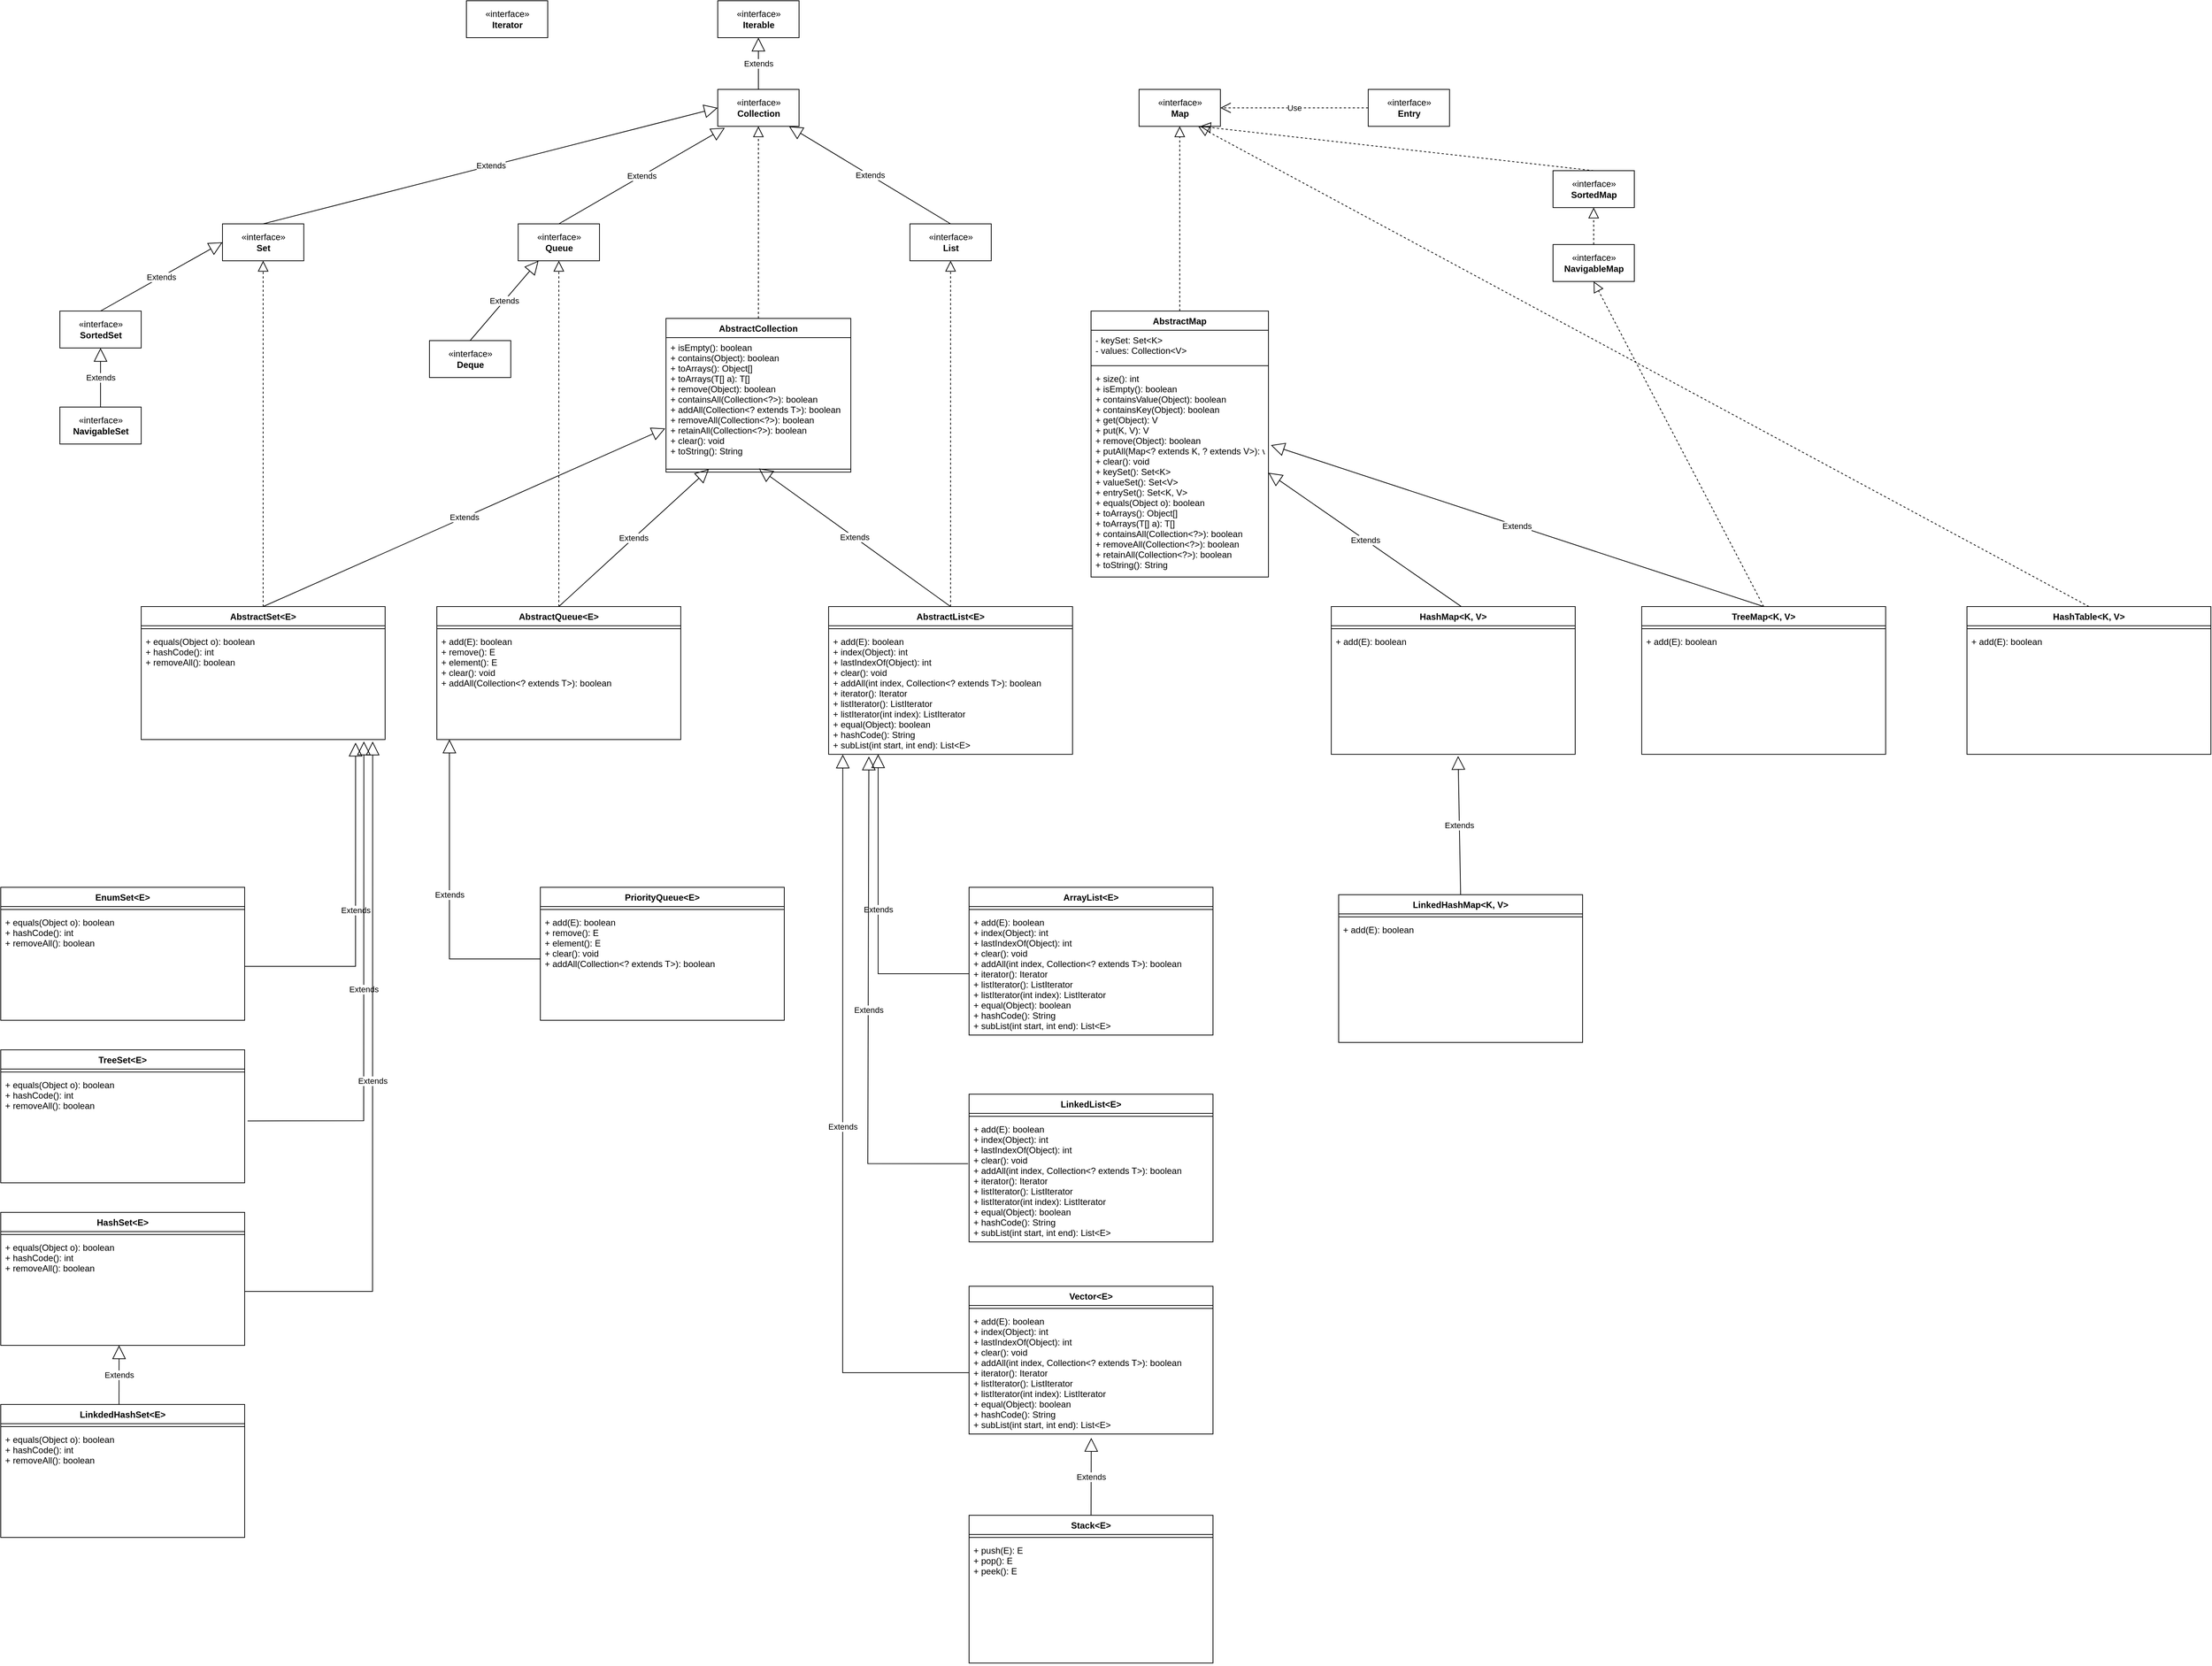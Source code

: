 <mxfile version="15.5.4" type="embed" pages="2"><diagram id="eCedGf2uXN-FvLZCMcMq" name="Collection Framework"><mxGraphModel dx="1505" dy="633" grid="1" gridSize="10" guides="1" tooltips="1" connect="1" arrows="1" fold="1" page="1" pageScale="1" pageWidth="850" pageHeight="1100" math="0" shadow="0"><root><mxCell id="0"/><mxCell id="1" parent="0"/><mxCell id="2" value="«interface»&lt;br&gt;&lt;b&gt;Iterator&lt;/b&gt;" style="html=1;" parent="1" vertex="1"><mxGeometry x="-100" y="40" width="110" height="50" as="geometry"/></mxCell><mxCell id="3" value="«interface»&lt;br&gt;&lt;b&gt;Iterable&lt;/b&gt;" style="html=1;" parent="1" vertex="1"><mxGeometry x="240" y="40" width="110" height="50" as="geometry"/></mxCell><mxCell id="5" value="«interface»&lt;br&gt;&lt;b&gt;Collection&lt;/b&gt;" style="html=1;" parent="1" vertex="1"><mxGeometry x="240" y="160" width="110" height="50" as="geometry"/></mxCell><mxCell id="7" value="«interface»&lt;br&gt;&lt;b&gt;Set&lt;/b&gt;" style="html=1;" parent="1" vertex="1"><mxGeometry x="-430" y="342" width="110" height="50" as="geometry"/></mxCell><mxCell id="8" value="" style="endArrow=block;dashed=1;endFill=0;endSize=12;html=1;rounded=0;entryX=0.5;entryY=1;entryDx=0;entryDy=0;exitX=0.5;exitY=0;exitDx=0;exitDy=0;" parent="1" source="12" target="5" edge="1"><mxGeometry width="160" relative="1" as="geometry"><mxPoint x="305" y="170" as="sourcePoint"/><mxPoint x="305" y="100" as="targetPoint"/></mxGeometry></mxCell><mxCell id="9" value="«interface»&lt;br&gt;&lt;b&gt;List&lt;/b&gt;" style="html=1;" parent="1" vertex="1"><mxGeometry x="500" y="342" width="110" height="50" as="geometry"/></mxCell><mxCell id="11" value="«interface»&lt;br&gt;&lt;b&gt;Map&lt;/b&gt;" style="html=1;" parent="1" vertex="1"><mxGeometry x="810" y="160" width="110" height="50" as="geometry"/></mxCell><mxCell id="12" value="AbstractCollection" style="swimlane;fontStyle=1;align=center;verticalAlign=top;childLayout=stackLayout;horizontal=1;startSize=26;horizontalStack=0;resizeParent=1;resizeParentMax=0;resizeLast=0;collapsible=1;marginBottom=0;" parent="1" vertex="1"><mxGeometry x="170" y="470" width="250" height="208" as="geometry"><mxRectangle x="440" y="280" width="140" height="26" as="alternateBounds"/></mxGeometry></mxCell><mxCell id="15" value="+ isEmpty(): boolean&#10;+ contains(Object): boolean&#10;+ toArrays(): Object[]&#10;+ toArrays(T[] a): T[]&#10;+ remove(Object): boolean&#10;+ containsAll(Collection&lt;?&gt;): boolean&#10;+ addAll(Collection&lt;? extends T&gt;): boolean&#10;+ removeAll(Collection&lt;?&gt;): boolean&#10;+ retainAll(Collection&lt;?&gt;): boolean&#10;+ clear(): void&#10;+ toString(): String" style="text;strokeColor=none;fillColor=none;align=left;verticalAlign=top;spacingLeft=4;spacingRight=4;overflow=hidden;rotatable=0;points=[[0,0.5],[1,0.5]];portConstraint=eastwest;" parent="12" vertex="1"><mxGeometry y="26" width="250" height="174" as="geometry"/></mxCell><mxCell id="14" value="" style="line;strokeWidth=1;fillColor=none;align=left;verticalAlign=middle;spacingTop=-1;spacingLeft=3;spacingRight=3;rotatable=0;labelPosition=right;points=[];portConstraint=eastwest;" parent="12" vertex="1"><mxGeometry y="200" width="250" height="8" as="geometry"/></mxCell><mxCell id="16" value="Extends" style="endArrow=block;endSize=16;endFill=0;html=1;rounded=0;entryX=0.5;entryY=1;entryDx=0;entryDy=0;exitX=0.5;exitY=0;exitDx=0;exitDy=0;" parent="1" source="5" target="3" edge="1"><mxGeometry width="160" relative="1" as="geometry"><mxPoint x="100" y="410" as="sourcePoint"/><mxPoint x="260" y="410" as="targetPoint"/></mxGeometry></mxCell><mxCell id="17" value="Extends" style="endArrow=block;endSize=16;endFill=0;html=1;rounded=0;exitX=0.5;exitY=0;exitDx=0;exitDy=0;" parent="1" source="9" target="5" edge="1"><mxGeometry width="160" relative="1" as="geometry"><mxPoint x="305" y="170" as="sourcePoint"/><mxPoint x="240" y="250" as="targetPoint"/></mxGeometry></mxCell><mxCell id="18" value="Extends" style="endArrow=block;endSize=16;endFill=0;html=1;rounded=0;exitX=0.5;exitY=0;exitDx=0;exitDy=0;entryX=0;entryY=0.5;entryDx=0;entryDy=0;" parent="1" source="7" target="5" edge="1"><mxGeometry width="160" relative="1" as="geometry"><mxPoint x="305" y="290" as="sourcePoint"/><mxPoint x="300" y="210" as="targetPoint"/></mxGeometry></mxCell><mxCell id="22" value="AbstractList&lt;E&gt;" style="swimlane;fontStyle=1;align=center;verticalAlign=top;childLayout=stackLayout;horizontal=1;startSize=26;horizontalStack=0;resizeParent=1;resizeParentMax=0;resizeLast=0;collapsible=1;marginBottom=0;" parent="1" vertex="1"><mxGeometry x="390" y="860" width="330" height="200" as="geometry"><mxRectangle x="440" y="280" width="140" height="26" as="alternateBounds"/></mxGeometry></mxCell><mxCell id="23" value="" style="line;strokeWidth=1;fillColor=none;align=left;verticalAlign=middle;spacingTop=-1;spacingLeft=3;spacingRight=3;rotatable=0;labelPosition=right;points=[];portConstraint=eastwest;" parent="22" vertex="1"><mxGeometry y="26" width="330" height="8" as="geometry"/></mxCell><mxCell id="24" value="+ add(E): boolean&#10;+ index(Object): int&#10;+ lastIndexOf(Object): int&#10;+ clear(): void&#10;+ addAll(int index, Collection&lt;? extends T&gt;): boolean&#10;+ iterator(): Iterator&#10;+ listIterator(): ListIterator&#10;+ listIterator(int index): ListIterator&#10;+ equal(Object): boolean&#10;+ hashCode(): String&#10;+ subList(int start, int end): List&lt;E&gt;" style="text;strokeColor=none;fillColor=none;align=left;verticalAlign=top;spacingLeft=4;spacingRight=4;overflow=hidden;rotatable=0;points=[[0,0.5],[1,0.5]];portConstraint=eastwest;" parent="22" vertex="1"><mxGeometry y="34" width="330" height="166" as="geometry"/></mxCell><mxCell id="25" value="Extends" style="endArrow=block;endSize=16;endFill=0;html=1;rounded=0;exitX=0.5;exitY=0;exitDx=0;exitDy=0;entryX=0.503;entryY=1.018;entryDx=0;entryDy=0;entryPerimeter=0;" parent="1" source="22" target="15" edge="1"><mxGeometry width="160" relative="1" as="geometry"><mxPoint x="105" y="290" as="sourcePoint"/><mxPoint x="560" y="490" as="targetPoint"/></mxGeometry></mxCell><mxCell id="26" value="" style="endArrow=block;dashed=1;endFill=0;endSize=12;html=1;rounded=0;entryX=0.5;entryY=1;entryDx=0;entryDy=0;exitX=0.5;exitY=0;exitDx=0;exitDy=0;" parent="1" source="22" target="9" edge="1"><mxGeometry width="160" relative="1" as="geometry"><mxPoint x="575" y="290" as="sourcePoint"/><mxPoint x="305" y="220" as="targetPoint"/></mxGeometry></mxCell><mxCell id="27" value="«interface»&lt;br&gt;&lt;b&gt;Queue&lt;/b&gt;" style="html=1;" parent="1" vertex="1"><mxGeometry x="-30" y="342" width="110" height="50" as="geometry"/></mxCell><mxCell id="29" value="Extends" style="endArrow=block;endSize=16;endFill=0;html=1;rounded=0;exitX=0.5;exitY=0;exitDx=0;exitDy=0;entryX=0.087;entryY=1.039;entryDx=0;entryDy=0;entryPerimeter=0;" parent="1" source="27" target="5" edge="1"><mxGeometry width="160" relative="1" as="geometry"><mxPoint x="105" y="290" as="sourcePoint"/><mxPoint x="310" y="220" as="targetPoint"/></mxGeometry></mxCell><mxCell id="30" value="AbstractQueue&lt;E&gt;" style="swimlane;fontStyle=1;align=center;verticalAlign=top;childLayout=stackLayout;horizontal=1;startSize=26;horizontalStack=0;resizeParent=1;resizeParentMax=0;resizeLast=0;collapsible=1;marginBottom=0;" parent="1" vertex="1"><mxGeometry x="-140" y="860" width="330" height="180" as="geometry"><mxRectangle x="440" y="280" width="140" height="26" as="alternateBounds"/></mxGeometry></mxCell><mxCell id="31" value="" style="line;strokeWidth=1;fillColor=none;align=left;verticalAlign=middle;spacingTop=-1;spacingLeft=3;spacingRight=3;rotatable=0;labelPosition=right;points=[];portConstraint=eastwest;" parent="30" vertex="1"><mxGeometry y="26" width="330" height="8" as="geometry"/></mxCell><mxCell id="32" value="+ add(E): boolean&#10;+ remove(): E&#10;+ element(): E&#10;+ clear(): void&#10;+ addAll(Collection&lt;? extends T&gt;): boolean" style="text;strokeColor=none;fillColor=none;align=left;verticalAlign=top;spacingLeft=4;spacingRight=4;overflow=hidden;rotatable=0;points=[[0,0.5],[1,0.5]];portConstraint=eastwest;" parent="30" vertex="1"><mxGeometry y="34" width="330" height="146" as="geometry"/></mxCell><mxCell id="33" value="" style="endArrow=block;dashed=1;endFill=0;endSize=12;html=1;rounded=0;entryX=0.5;entryY=1;entryDx=0;entryDy=0;exitX=0.5;exitY=0;exitDx=0;exitDy=0;" parent="1" source="30" target="27" edge="1"><mxGeometry width="160" relative="1" as="geometry"><mxPoint x="425" y="580" as="sourcePoint"/><mxPoint x="305" y="340" as="targetPoint"/></mxGeometry></mxCell><mxCell id="34" value="Extends" style="endArrow=block;endSize=16;endFill=0;html=1;rounded=0;exitX=0.5;exitY=0;exitDx=0;exitDy=0;entryX=0.232;entryY=1.023;entryDx=0;entryDy=0;entryPerimeter=0;" parent="1" source="30" target="15" edge="1"><mxGeometry width="160" relative="1" as="geometry"><mxPoint x="425" y="580" as="sourcePoint"/><mxPoint x="540" y="460" as="targetPoint"/></mxGeometry></mxCell><mxCell id="35" value="AbstractSet&lt;E&gt;" style="swimlane;fontStyle=1;align=center;verticalAlign=top;childLayout=stackLayout;horizontal=1;startSize=26;horizontalStack=0;resizeParent=1;resizeParentMax=0;resizeLast=0;collapsible=1;marginBottom=0;" parent="1" vertex="1"><mxGeometry x="-540" y="860" width="330" height="180" as="geometry"><mxRectangle x="440" y="280" width="140" height="26" as="alternateBounds"/></mxGeometry></mxCell><mxCell id="36" value="" style="line;strokeWidth=1;fillColor=none;align=left;verticalAlign=middle;spacingTop=-1;spacingLeft=3;spacingRight=3;rotatable=0;labelPosition=right;points=[];portConstraint=eastwest;" parent="35" vertex="1"><mxGeometry y="26" width="330" height="8" as="geometry"/></mxCell><mxCell id="37" value="+ equals(Object o): boolean&#10;+ hashCode(): int&#10;+ removeAll(): boolean" style="text;strokeColor=none;fillColor=none;align=left;verticalAlign=top;spacingLeft=4;spacingRight=4;overflow=hidden;rotatable=0;points=[[0,0.5],[1,0.5]];portConstraint=eastwest;" parent="35" vertex="1"><mxGeometry y="34" width="330" height="146" as="geometry"/></mxCell><mxCell id="38" value="" style="endArrow=block;dashed=1;endFill=0;endSize=12;html=1;rounded=0;entryX=0.5;entryY=1;entryDx=0;entryDy=0;exitX=0.5;exitY=0;exitDx=0;exitDy=0;" parent="1" source="35" target="7" edge="1"><mxGeometry width="160" relative="1" as="geometry"><mxPoint x="35" y="580" as="sourcePoint"/><mxPoint x="-95" y="340" as="targetPoint"/></mxGeometry></mxCell><mxCell id="39" value="Extends" style="endArrow=block;endSize=16;endFill=0;html=1;rounded=0;exitX=0.5;exitY=0;exitDx=0;exitDy=0;entryX=-0.004;entryY=0.706;entryDx=0;entryDy=0;entryPerimeter=0;" parent="1" source="35" target="15" edge="1"><mxGeometry width="160" relative="1" as="geometry"><mxPoint x="35" y="580" as="sourcePoint"/><mxPoint x="508" y="473.358" as="targetPoint"/></mxGeometry></mxCell><mxCell id="40" value="AbstractMap" style="swimlane;fontStyle=1;align=center;verticalAlign=top;childLayout=stackLayout;horizontal=1;startSize=26;horizontalStack=0;resizeParent=1;resizeParentMax=0;resizeLast=0;collapsible=1;marginBottom=0;" parent="1" vertex="1"><mxGeometry x="745" y="460" width="240" height="360" as="geometry"><mxRectangle x="440" y="280" width="140" height="26" as="alternateBounds"/></mxGeometry></mxCell><mxCell id="43" value="- keySet: Set&lt;K&gt;&#10;- values: Collection&lt;V&gt;" style="text;strokeColor=none;fillColor=none;align=left;verticalAlign=top;spacingLeft=4;spacingRight=4;overflow=hidden;rotatable=0;points=[[0,0.5],[1,0.5]];portConstraint=eastwest;" parent="40" vertex="1"><mxGeometry y="26" width="240" height="44" as="geometry"/></mxCell><mxCell id="42" value="" style="line;strokeWidth=1;fillColor=none;align=left;verticalAlign=middle;spacingTop=-1;spacingLeft=3;spacingRight=3;rotatable=0;labelPosition=right;points=[];portConstraint=eastwest;" parent="40" vertex="1"><mxGeometry y="70" width="240" height="8" as="geometry"/></mxCell><mxCell id="41" value="+ size(): int&#10;+ isEmpty(): boolean&#10;+ containsValue(Object): boolean&#10;+ containsKey(Object): boolean&#10;+ get(Object): V&#10;+ put(K, V): V&#10;+ remove(Object): boolean&#10;+ putAll(Map&lt;? extends K, ? extends V&gt;): void&#10;+ clear(): void&#10;+ keySet(): Set&lt;K&gt;&#10;+ valueSet(): Set&lt;V&gt;&#10;+ entrySet(): Set&lt;K, V&gt;&#10;+ equals(Object o): boolean&#10;+ toArrays(): Object[]&#10;+ toArrays(T[] a): T[]&#10;+ containsAll(Collection&lt;?&gt;): boolean&#10;+ removeAll(Collection&lt;?&gt;): boolean&#10;+ retainAll(Collection&lt;?&gt;): boolean&#10;+ toString(): String" style="text;strokeColor=none;fillColor=none;align=left;verticalAlign=top;spacingLeft=4;spacingRight=4;overflow=hidden;rotatable=0;points=[[0,0.5],[1,0.5]];portConstraint=eastwest;" parent="40" vertex="1"><mxGeometry y="78" width="240" height="282" as="geometry"/></mxCell><mxCell id="44" value="«interface»&lt;br&gt;&lt;b&gt;Entry&lt;/b&gt;" style="html=1;" parent="1" vertex="1"><mxGeometry x="1120" y="160" width="110" height="50" as="geometry"/></mxCell><mxCell id="45" value="Use" style="endArrow=open;endSize=12;dashed=1;html=1;rounded=0;exitX=0;exitY=0.5;exitDx=0;exitDy=0;entryX=1;entryY=0.5;entryDx=0;entryDy=0;" parent="1" source="44" target="11" edge="1"><mxGeometry width="160" relative="1" as="geometry"><mxPoint x="670" y="260" as="sourcePoint"/><mxPoint x="830" y="260" as="targetPoint"/></mxGeometry></mxCell><mxCell id="46" value="" style="endArrow=block;dashed=1;endFill=0;endSize=12;html=1;rounded=0;entryX=0.5;entryY=1;entryDx=0;entryDy=0;exitX=0.5;exitY=0;exitDx=0;exitDy=0;" parent="1" source="40" target="11" edge="1"><mxGeometry width="160" relative="1" as="geometry"><mxPoint x="565" y="870" as="sourcePoint"/><mxPoint x="565" y="402" as="targetPoint"/></mxGeometry></mxCell><mxCell id="47" value="HashMap&lt;K, V&gt;" style="swimlane;fontStyle=1;align=center;verticalAlign=top;childLayout=stackLayout;horizontal=1;startSize=26;horizontalStack=0;resizeParent=1;resizeParentMax=0;resizeLast=0;collapsible=1;marginBottom=0;" parent="1" vertex="1"><mxGeometry x="1070" y="860" width="330" height="200" as="geometry"><mxRectangle x="440" y="280" width="140" height="26" as="alternateBounds"/></mxGeometry></mxCell><mxCell id="48" value="" style="line;strokeWidth=1;fillColor=none;align=left;verticalAlign=middle;spacingTop=-1;spacingLeft=3;spacingRight=3;rotatable=0;labelPosition=right;points=[];portConstraint=eastwest;" parent="47" vertex="1"><mxGeometry y="26" width="330" height="8" as="geometry"/></mxCell><mxCell id="49" value="+ add(E): boolean" style="text;strokeColor=none;fillColor=none;align=left;verticalAlign=top;spacingLeft=4;spacingRight=4;overflow=hidden;rotatable=0;points=[[0,0.5],[1,0.5]];portConstraint=eastwest;" parent="47" vertex="1"><mxGeometry y="34" width="330" height="166" as="geometry"/></mxCell><mxCell id="50" value="Extends" style="endArrow=block;endSize=16;endFill=0;html=1;rounded=0;exitX=0.534;exitY=0.001;exitDx=0;exitDy=0;entryX=1;entryY=0.5;entryDx=0;entryDy=0;exitPerimeter=0;" parent="1" source="47" target="41" edge="1"><mxGeometry width="160" relative="1" as="geometry"><mxPoint x="565" y="870.0" as="sourcePoint"/><mxPoint x="305.75" y="683.132" as="targetPoint"/></mxGeometry></mxCell><mxCell id="51" value="«interface»&lt;br&gt;&lt;b&gt;SortedMap&lt;/b&gt;" style="html=1;" parent="1" vertex="1"><mxGeometry x="1370" y="270" width="110" height="50" as="geometry"/></mxCell><mxCell id="52" value="" style="endArrow=block;dashed=1;endFill=0;endSize=12;html=1;rounded=0;entryX=0.75;entryY=1;entryDx=0;entryDy=0;exitX=0.5;exitY=0;exitDx=0;exitDy=0;" parent="1" source="51" target="11" edge="1"><mxGeometry width="160" relative="1" as="geometry"><mxPoint x="875" y="470" as="sourcePoint"/><mxPoint x="875" y="220" as="targetPoint"/></mxGeometry></mxCell><mxCell id="53" value="«interface»&lt;br&gt;&lt;b&gt;NavigableMap&lt;/b&gt;" style="html=1;" parent="1" vertex="1"><mxGeometry x="1370" y="370" width="110" height="50" as="geometry"/></mxCell><mxCell id="54" value="" style="endArrow=block;dashed=1;endFill=0;endSize=12;html=1;rounded=0;entryX=0.5;entryY=1;entryDx=0;entryDy=0;exitX=0.5;exitY=0;exitDx=0;exitDy=0;" parent="1" source="53" target="51" edge="1"><mxGeometry width="160" relative="1" as="geometry"><mxPoint x="1185" y="302" as="sourcePoint"/><mxPoint x="902.5" y="220" as="targetPoint"/></mxGeometry></mxCell><mxCell id="55" value="«interface»&lt;br&gt;&lt;b&gt;SortedSet&lt;/b&gt;" style="html=1;" parent="1" vertex="1"><mxGeometry x="-650" y="460" width="110" height="50" as="geometry"/></mxCell><mxCell id="56" value="«interface»&lt;br&gt;&lt;b&gt;NavigableSet&lt;/b&gt;" style="html=1;" parent="1" vertex="1"><mxGeometry x="-650" y="590" width="110" height="50" as="geometry"/></mxCell><mxCell id="57" value="Extends" style="endArrow=block;endSize=16;endFill=0;html=1;rounded=0;exitX=0.5;exitY=0;exitDx=0;exitDy=0;entryX=0;entryY=0.5;entryDx=0;entryDy=0;" parent="1" source="55" target="7" edge="1"><mxGeometry width="160" relative="1" as="geometry"><mxPoint x="-365" y="352" as="sourcePoint"/><mxPoint x="250" y="195" as="targetPoint"/></mxGeometry></mxCell><mxCell id="58" value="Extends" style="endArrow=block;endSize=16;endFill=0;html=1;rounded=0;exitX=0.5;exitY=0;exitDx=0;exitDy=0;entryX=0.5;entryY=1;entryDx=0;entryDy=0;" parent="1" source="56" target="55" edge="1"><mxGeometry width="160" relative="1" as="geometry"><mxPoint x="-585" y="470" as="sourcePoint"/><mxPoint x="-420" y="377" as="targetPoint"/></mxGeometry></mxCell><mxCell id="59" value="TreeMap&lt;K, V&gt;" style="swimlane;fontStyle=1;align=center;verticalAlign=top;childLayout=stackLayout;horizontal=1;startSize=26;horizontalStack=0;resizeParent=1;resizeParentMax=0;resizeLast=0;collapsible=1;marginBottom=0;" parent="1" vertex="1"><mxGeometry x="1490" y="860" width="330" height="200" as="geometry"><mxRectangle x="440" y="280" width="140" height="26" as="alternateBounds"/></mxGeometry></mxCell><mxCell id="60" value="" style="line;strokeWidth=1;fillColor=none;align=left;verticalAlign=middle;spacingTop=-1;spacingLeft=3;spacingRight=3;rotatable=0;labelPosition=right;points=[];portConstraint=eastwest;" parent="59" vertex="1"><mxGeometry y="26" width="330" height="8" as="geometry"/></mxCell><mxCell id="61" value="+ add(E): boolean" style="text;strokeColor=none;fillColor=none;align=left;verticalAlign=top;spacingLeft=4;spacingRight=4;overflow=hidden;rotatable=0;points=[[0,0.5],[1,0.5]];portConstraint=eastwest;" parent="59" vertex="1"><mxGeometry y="34" width="330" height="166" as="geometry"/></mxCell><mxCell id="62" value="Extends" style="endArrow=block;endSize=16;endFill=0;html=1;rounded=0;exitX=0.5;exitY=0;exitDx=0;exitDy=0;entryX=1.014;entryY=0.367;entryDx=0;entryDy=0;entryPerimeter=0;" parent="1" source="59" target="41" edge="1"><mxGeometry width="160" relative="1" as="geometry"><mxPoint x="1256.22" y="870.2" as="sourcePoint"/><mxPoint x="995" y="689.0" as="targetPoint"/></mxGeometry></mxCell><mxCell id="63" value="HashTable&lt;K, V&gt;" style="swimlane;fontStyle=1;align=center;verticalAlign=top;childLayout=stackLayout;horizontal=1;startSize=26;horizontalStack=0;resizeParent=1;resizeParentMax=0;resizeLast=0;collapsible=1;marginBottom=0;" parent="1" vertex="1"><mxGeometry x="1930" y="860" width="330" height="200" as="geometry"><mxRectangle x="440" y="280" width="140" height="26" as="alternateBounds"/></mxGeometry></mxCell><mxCell id="64" value="" style="line;strokeWidth=1;fillColor=none;align=left;verticalAlign=middle;spacingTop=-1;spacingLeft=3;spacingRight=3;rotatable=0;labelPosition=right;points=[];portConstraint=eastwest;" parent="63" vertex="1"><mxGeometry y="26" width="330" height="8" as="geometry"/></mxCell><mxCell id="65" value="+ add(E): boolean" style="text;strokeColor=none;fillColor=none;align=left;verticalAlign=top;spacingLeft=4;spacingRight=4;overflow=hidden;rotatable=0;points=[[0,0.5],[1,0.5]];portConstraint=eastwest;" parent="63" vertex="1"><mxGeometry y="34" width="330" height="166" as="geometry"/></mxCell><mxCell id="66" value="" style="endArrow=block;dashed=1;endFill=0;endSize=12;html=1;rounded=0;exitX=0.5;exitY=0;exitDx=0;exitDy=0;" parent="1" source="63" edge="1"><mxGeometry width="160" relative="1" as="geometry"><mxPoint x="875" y="470" as="sourcePoint"/><mxPoint x="890" y="210" as="targetPoint"/></mxGeometry></mxCell><mxCell id="67" value="" style="endArrow=block;dashed=1;endFill=0;endSize=12;html=1;rounded=0;exitX=0.5;exitY=0;exitDx=0;exitDy=0;entryX=0.5;entryY=1;entryDx=0;entryDy=0;" parent="1" source="59" target="53" edge="1"><mxGeometry width="160" relative="1" as="geometry"><mxPoint x="2105" y="870" as="sourcePoint"/><mxPoint x="900" y="220" as="targetPoint"/></mxGeometry></mxCell><mxCell id="68" value="LinkedHashMap&lt;K, V&gt;" style="swimlane;fontStyle=1;align=center;verticalAlign=top;childLayout=stackLayout;horizontal=1;startSize=26;horizontalStack=0;resizeParent=1;resizeParentMax=0;resizeLast=0;collapsible=1;marginBottom=0;" parent="1" vertex="1"><mxGeometry x="1080" y="1250" width="330" height="200" as="geometry"><mxRectangle x="440" y="280" width="140" height="26" as="alternateBounds"/></mxGeometry></mxCell><mxCell id="69" value="" style="line;strokeWidth=1;fillColor=none;align=left;verticalAlign=middle;spacingTop=-1;spacingLeft=3;spacingRight=3;rotatable=0;labelPosition=right;points=[];portConstraint=eastwest;" parent="68" vertex="1"><mxGeometry y="26" width="330" height="8" as="geometry"/></mxCell><mxCell id="70" value="+ add(E): boolean" style="text;strokeColor=none;fillColor=none;align=left;verticalAlign=top;spacingLeft=4;spacingRight=4;overflow=hidden;rotatable=0;points=[[0,0.5],[1,0.5]];portConstraint=eastwest;" parent="68" vertex="1"><mxGeometry y="34" width="330" height="166" as="geometry"/></mxCell><mxCell id="71" value="Extends" style="endArrow=block;endSize=16;endFill=0;html=1;rounded=0;exitX=0.5;exitY=0;exitDx=0;exitDy=0;entryX=0.52;entryY=1.014;entryDx=0;entryDy=0;entryPerimeter=0;" parent="1" source="68" target="49" edge="1"><mxGeometry width="160" relative="1" as="geometry"><mxPoint x="1256.22" y="870.2" as="sourcePoint"/><mxPoint x="995" y="689.0" as="targetPoint"/></mxGeometry></mxCell><mxCell id="72" value="ArrayList&lt;E&gt;" style="swimlane;fontStyle=1;align=center;verticalAlign=top;childLayout=stackLayout;horizontal=1;startSize=26;horizontalStack=0;resizeParent=1;resizeParentMax=0;resizeLast=0;collapsible=1;marginBottom=0;" parent="1" vertex="1"><mxGeometry x="580" y="1240" width="330" height="200" as="geometry"><mxRectangle x="440" y="280" width="140" height="26" as="alternateBounds"/></mxGeometry></mxCell><mxCell id="73" value="" style="line;strokeWidth=1;fillColor=none;align=left;verticalAlign=middle;spacingTop=-1;spacingLeft=3;spacingRight=3;rotatable=0;labelPosition=right;points=[];portConstraint=eastwest;" parent="72" vertex="1"><mxGeometry y="26" width="330" height="8" as="geometry"/></mxCell><mxCell id="74" value="+ add(E): boolean&#10;+ index(Object): int&#10;+ lastIndexOf(Object): int&#10;+ clear(): void&#10;+ addAll(int index, Collection&lt;? extends T&gt;): boolean&#10;+ iterator(): Iterator&#10;+ listIterator(): ListIterator&#10;+ listIterator(int index): ListIterator&#10;+ equal(Object): boolean&#10;+ hashCode(): String&#10;+ subList(int start, int end): List&lt;E&gt;" style="text;strokeColor=none;fillColor=none;align=left;verticalAlign=top;spacingLeft=4;spacingRight=4;overflow=hidden;rotatable=0;points=[[0,0.5],[1,0.5]];portConstraint=eastwest;" parent="72" vertex="1"><mxGeometry y="34" width="330" height="166" as="geometry"/></mxCell><mxCell id="75" value="LinkedList&lt;E&gt;" style="swimlane;fontStyle=1;align=center;verticalAlign=top;childLayout=stackLayout;horizontal=1;startSize=26;horizontalStack=0;resizeParent=1;resizeParentMax=0;resizeLast=0;collapsible=1;marginBottom=0;" parent="1" vertex="1"><mxGeometry x="580" y="1520" width="330" height="200" as="geometry"><mxRectangle x="440" y="280" width="140" height="26" as="alternateBounds"/></mxGeometry></mxCell><mxCell id="76" value="" style="line;strokeWidth=1;fillColor=none;align=left;verticalAlign=middle;spacingTop=-1;spacingLeft=3;spacingRight=3;rotatable=0;labelPosition=right;points=[];portConstraint=eastwest;" parent="75" vertex="1"><mxGeometry y="26" width="330" height="8" as="geometry"/></mxCell><mxCell id="77" value="+ add(E): boolean&#10;+ index(Object): int&#10;+ lastIndexOf(Object): int&#10;+ clear(): void&#10;+ addAll(int index, Collection&lt;? extends T&gt;): boolean&#10;+ iterator(): Iterator&#10;+ listIterator(): ListIterator&#10;+ listIterator(int index): ListIterator&#10;+ equal(Object): boolean&#10;+ hashCode(): String&#10;+ subList(int start, int end): List&lt;E&gt;" style="text;strokeColor=none;fillColor=none;align=left;verticalAlign=top;spacingLeft=4;spacingRight=4;overflow=hidden;rotatable=0;points=[[0,0.5],[1,0.5]];portConstraint=eastwest;" parent="75" vertex="1"><mxGeometry y="34" width="330" height="166" as="geometry"/></mxCell><mxCell id="78" value="Vector&lt;E&gt;" style="swimlane;fontStyle=1;align=center;verticalAlign=top;childLayout=stackLayout;horizontal=1;startSize=26;horizontalStack=0;resizeParent=1;resizeParentMax=0;resizeLast=0;collapsible=1;marginBottom=0;" parent="1" vertex="1"><mxGeometry x="580" y="1780" width="330" height="200" as="geometry"><mxRectangle x="440" y="280" width="140" height="26" as="alternateBounds"/></mxGeometry></mxCell><mxCell id="79" value="" style="line;strokeWidth=1;fillColor=none;align=left;verticalAlign=middle;spacingTop=-1;spacingLeft=3;spacingRight=3;rotatable=0;labelPosition=right;points=[];portConstraint=eastwest;" parent="78" vertex="1"><mxGeometry y="26" width="330" height="8" as="geometry"/></mxCell><mxCell id="80" value="+ add(E): boolean&#10;+ index(Object): int&#10;+ lastIndexOf(Object): int&#10;+ clear(): void&#10;+ addAll(int index, Collection&lt;? extends T&gt;): boolean&#10;+ iterator(): Iterator&#10;+ listIterator(): ListIterator&#10;+ listIterator(int index): ListIterator&#10;+ equal(Object): boolean&#10;+ hashCode(): String&#10;+ subList(int start, int end): List&lt;E&gt;" style="text;strokeColor=none;fillColor=none;align=left;verticalAlign=top;spacingLeft=4;spacingRight=4;overflow=hidden;rotatable=0;points=[[0,0.5],[1,0.5]];portConstraint=eastwest;" parent="78" vertex="1"><mxGeometry y="34" width="330" height="166" as="geometry"/></mxCell><mxCell id="81" value="«interface»&lt;br&gt;&lt;b&gt;Deque&lt;/b&gt;" style="html=1;" parent="1" vertex="1"><mxGeometry x="-150" y="500" width="110" height="50" as="geometry"/></mxCell><mxCell id="82" value="Extends" style="endArrow=block;endSize=16;endFill=0;html=1;rounded=0;exitX=0.5;exitY=0;exitDx=0;exitDy=0;entryX=0.25;entryY=1;entryDx=0;entryDy=0;" parent="1" source="81" target="27" edge="1"><mxGeometry width="160" relative="1" as="geometry"><mxPoint x="35" y="352" as="sourcePoint"/><mxPoint x="259.57" y="221.95" as="targetPoint"/></mxGeometry></mxCell><mxCell id="83" value="Extends" style="endArrow=block;endSize=16;endFill=0;html=1;rounded=0;exitX=0;exitY=0.5;exitDx=0;exitDy=0;" parent="1" source="74" edge="1"><mxGeometry width="160" relative="1" as="geometry"><mxPoint x="565" y="870" as="sourcePoint"/><mxPoint x="457" y="1060" as="targetPoint"/><Array as="points"><mxPoint x="457" y="1357"/></Array></mxGeometry></mxCell><mxCell id="84" value="Extends" style="endArrow=block;endSize=16;endFill=0;html=1;rounded=0;exitX=-0.004;exitY=0.362;exitDx=0;exitDy=0;exitPerimeter=0;entryX=0.165;entryY=1.018;entryDx=0;entryDy=0;entryPerimeter=0;" parent="1" source="77" target="24" edge="1"><mxGeometry width="160" relative="1" as="geometry"><mxPoint x="590" y="1367" as="sourcePoint"/><mxPoint x="460" y="1070" as="targetPoint"/><Array as="points"><mxPoint x="443" y="1614"/></Array></mxGeometry></mxCell><mxCell id="85" value="Extends" style="endArrow=block;endSize=16;endFill=0;html=1;rounded=0;exitX=0;exitY=0.5;exitDx=0;exitDy=0;entryX=0.058;entryY=1.002;entryDx=0;entryDy=0;entryPerimeter=0;" parent="1" source="80" target="24" edge="1"><mxGeometry width="160" relative="1" as="geometry"><mxPoint x="588.68" y="1624.092" as="sourcePoint"/><mxPoint x="454.45" y="1072.988" as="targetPoint"/><Array as="points"><mxPoint x="409" y="1897"/></Array></mxGeometry></mxCell><mxCell id="86" value="Stack&lt;E&gt;" style="swimlane;fontStyle=1;align=center;verticalAlign=top;childLayout=stackLayout;horizontal=1;startSize=26;horizontalStack=0;resizeParent=1;resizeParentMax=0;resizeLast=0;collapsible=1;marginBottom=0;" parent="1" vertex="1"><mxGeometry x="580" y="2090" width="330" height="200" as="geometry"><mxRectangle x="440" y="280" width="140" height="26" as="alternateBounds"/></mxGeometry></mxCell><mxCell id="87" value="" style="line;strokeWidth=1;fillColor=none;align=left;verticalAlign=middle;spacingTop=-1;spacingLeft=3;spacingRight=3;rotatable=0;labelPosition=right;points=[];portConstraint=eastwest;" parent="86" vertex="1"><mxGeometry y="26" width="330" height="8" as="geometry"/></mxCell><mxCell id="88" value="+ push(E): E&#10;+ pop(): E&#10;+ peek(): E" style="text;strokeColor=none;fillColor=none;align=left;verticalAlign=top;spacingLeft=4;spacingRight=4;overflow=hidden;rotatable=0;points=[[0,0.5],[1,0.5]];portConstraint=eastwest;" parent="86" vertex="1"><mxGeometry y="34" width="330" height="166" as="geometry"/></mxCell><mxCell id="89" value="Extends" style="endArrow=block;endSize=16;endFill=0;html=1;rounded=0;exitX=0.5;exitY=0;exitDx=0;exitDy=0;entryX=0.501;entryY=1.032;entryDx=0;entryDy=0;entryPerimeter=0;" parent="1" source="86" target="80" edge="1"><mxGeometry width="160" relative="1" as="geometry"><mxPoint x="893" y="2290" as="sourcePoint"/><mxPoint x="770" y="1993" as="targetPoint"/><Array as="points"/></mxGeometry></mxCell><mxCell id="90" value="PriorityQueue&lt;E&gt;" style="swimlane;fontStyle=1;align=center;verticalAlign=top;childLayout=stackLayout;horizontal=1;startSize=26;horizontalStack=0;resizeParent=1;resizeParentMax=0;resizeLast=0;collapsible=1;marginBottom=0;" parent="1" vertex="1"><mxGeometry y="1240" width="330" height="180" as="geometry"><mxRectangle x="440" y="280" width="140" height="26" as="alternateBounds"/></mxGeometry></mxCell><mxCell id="91" value="" style="line;strokeWidth=1;fillColor=none;align=left;verticalAlign=middle;spacingTop=-1;spacingLeft=3;spacingRight=3;rotatable=0;labelPosition=right;points=[];portConstraint=eastwest;" parent="90" vertex="1"><mxGeometry y="26" width="330" height="8" as="geometry"/></mxCell><mxCell id="92" value="+ add(E): boolean&#10;+ remove(): E&#10;+ element(): E&#10;+ clear(): void&#10;+ addAll(Collection&lt;? extends T&gt;): boolean" style="text;strokeColor=none;fillColor=none;align=left;verticalAlign=top;spacingLeft=4;spacingRight=4;overflow=hidden;rotatable=0;points=[[0,0.5],[1,0.5]];portConstraint=eastwest;" parent="90" vertex="1"><mxGeometry y="34" width="330" height="146" as="geometry"/></mxCell><mxCell id="93" value="EnumSet&lt;E&gt;" style="swimlane;fontStyle=1;align=center;verticalAlign=top;childLayout=stackLayout;horizontal=1;startSize=26;horizontalStack=0;resizeParent=1;resizeParentMax=0;resizeLast=0;collapsible=1;marginBottom=0;" parent="1" vertex="1"><mxGeometry x="-730" y="1240" width="330" height="180" as="geometry"><mxRectangle x="440" y="280" width="140" height="26" as="alternateBounds"/></mxGeometry></mxCell><mxCell id="94" value="" style="line;strokeWidth=1;fillColor=none;align=left;verticalAlign=middle;spacingTop=-1;spacingLeft=3;spacingRight=3;rotatable=0;labelPosition=right;points=[];portConstraint=eastwest;" parent="93" vertex="1"><mxGeometry y="26" width="330" height="8" as="geometry"/></mxCell><mxCell id="95" value="+ equals(Object o): boolean&#10;+ hashCode(): int&#10;+ removeAll(): boolean" style="text;strokeColor=none;fillColor=none;align=left;verticalAlign=top;spacingLeft=4;spacingRight=4;overflow=hidden;rotatable=0;points=[[0,0.5],[1,0.5]];portConstraint=eastwest;" parent="93" vertex="1"><mxGeometry y="34" width="330" height="146" as="geometry"/></mxCell><mxCell id="96" value="Extends" style="endArrow=block;endSize=16;endFill=0;html=1;rounded=0;exitX=0;exitY=0.5;exitDx=0;exitDy=0;" parent="1" edge="1"><mxGeometry width="160" relative="1" as="geometry"><mxPoint y="1337" as="sourcePoint"/><mxPoint x="-123" y="1040" as="targetPoint"/><Array as="points"><mxPoint x="-123" y="1337"/></Array></mxGeometry></mxCell><mxCell id="97" value="Extends" style="endArrow=block;endSize=16;endFill=0;html=1;rounded=0;exitX=1;exitY=0.5;exitDx=0;exitDy=0;entryX=0.879;entryY=1.029;entryDx=0;entryDy=0;entryPerimeter=0;" parent="1" source="95" target="37" edge="1"><mxGeometry width="160" relative="1" as="geometry"><mxPoint x="10" y="1347" as="sourcePoint"/><mxPoint x="-113" y="1050" as="targetPoint"/><Array as="points"><mxPoint x="-250" y="1347"/></Array></mxGeometry></mxCell><mxCell id="98" value="TreeSet&lt;E&gt;" style="swimlane;fontStyle=1;align=center;verticalAlign=top;childLayout=stackLayout;horizontal=1;startSize=26;horizontalStack=0;resizeParent=1;resizeParentMax=0;resizeLast=0;collapsible=1;marginBottom=0;" parent="1" vertex="1"><mxGeometry x="-730" y="1460" width="330" height="180" as="geometry"><mxRectangle x="440" y="280" width="140" height="26" as="alternateBounds"/></mxGeometry></mxCell><mxCell id="99" value="" style="line;strokeWidth=1;fillColor=none;align=left;verticalAlign=middle;spacingTop=-1;spacingLeft=3;spacingRight=3;rotatable=0;labelPosition=right;points=[];portConstraint=eastwest;" parent="98" vertex="1"><mxGeometry y="26" width="330" height="8" as="geometry"/></mxCell><mxCell id="100" value="+ equals(Object o): boolean&#10;+ hashCode(): int&#10;+ removeAll(): boolean" style="text;strokeColor=none;fillColor=none;align=left;verticalAlign=top;spacingLeft=4;spacingRight=4;overflow=hidden;rotatable=0;points=[[0,0.5],[1,0.5]];portConstraint=eastwest;" parent="98" vertex="1"><mxGeometry y="34" width="330" height="146" as="geometry"/></mxCell><mxCell id="101" value="HashSet&lt;E&gt;" style="swimlane;fontStyle=1;align=center;verticalAlign=top;childLayout=stackLayout;horizontal=1;startSize=26;horizontalStack=0;resizeParent=1;resizeParentMax=0;resizeLast=0;collapsible=1;marginBottom=0;" parent="1" vertex="1"><mxGeometry x="-730" y="1680" width="330" height="180" as="geometry"><mxRectangle x="440" y="280" width="140" height="26" as="alternateBounds"/></mxGeometry></mxCell><mxCell id="102" value="" style="line;strokeWidth=1;fillColor=none;align=left;verticalAlign=middle;spacingTop=-1;spacingLeft=3;spacingRight=3;rotatable=0;labelPosition=right;points=[];portConstraint=eastwest;" parent="101" vertex="1"><mxGeometry y="26" width="330" height="8" as="geometry"/></mxCell><mxCell id="103" value="+ equals(Object o): boolean&#10;+ hashCode(): int&#10;+ removeAll(): boolean" style="text;strokeColor=none;fillColor=none;align=left;verticalAlign=top;spacingLeft=4;spacingRight=4;overflow=hidden;rotatable=0;points=[[0,0.5],[1,0.5]];portConstraint=eastwest;" parent="101" vertex="1"><mxGeometry y="34" width="330" height="146" as="geometry"/></mxCell><mxCell id="104" value="LinkdedHashSet&lt;E&gt;" style="swimlane;fontStyle=1;align=center;verticalAlign=top;childLayout=stackLayout;horizontal=1;startSize=26;horizontalStack=0;resizeParent=1;resizeParentMax=0;resizeLast=0;collapsible=1;marginBottom=0;" parent="1" vertex="1"><mxGeometry x="-730" y="1940" width="330" height="180" as="geometry"><mxRectangle x="440" y="280" width="140" height="26" as="alternateBounds"/></mxGeometry></mxCell><mxCell id="105" value="" style="line;strokeWidth=1;fillColor=none;align=left;verticalAlign=middle;spacingTop=-1;spacingLeft=3;spacingRight=3;rotatable=0;labelPosition=right;points=[];portConstraint=eastwest;" parent="104" vertex="1"><mxGeometry y="26" width="330" height="8" as="geometry"/></mxCell><mxCell id="106" value="+ equals(Object o): boolean&#10;+ hashCode(): int&#10;+ removeAll(): boolean" style="text;strokeColor=none;fillColor=none;align=left;verticalAlign=top;spacingLeft=4;spacingRight=4;overflow=hidden;rotatable=0;points=[[0,0.5],[1,0.5]];portConstraint=eastwest;" parent="104" vertex="1"><mxGeometry y="34" width="330" height="146" as="geometry"/></mxCell><mxCell id="107" value="Extends" style="endArrow=block;endSize=16;endFill=0;html=1;rounded=0;exitX=1.012;exitY=0.426;exitDx=0;exitDy=0;entryX=0.913;entryY=1.018;entryDx=0;entryDy=0;entryPerimeter=0;exitPerimeter=0;" parent="1" source="100" target="37" edge="1"><mxGeometry width="160" relative="1" as="geometry"><mxPoint x="-390" y="1357" as="sourcePoint"/><mxPoint x="-239.93" y="1054.234" as="targetPoint"/><Array as="points"><mxPoint x="-239" y="1556"/></Array></mxGeometry></mxCell><mxCell id="108" value="Extends" style="endArrow=block;endSize=16;endFill=0;html=1;rounded=0;exitX=1;exitY=0.5;exitDx=0;exitDy=0;entryX=0.949;entryY=1.019;entryDx=0;entryDy=0;entryPerimeter=0;" parent="1" source="103" target="37" edge="1"><mxGeometry width="160" relative="1" as="geometry"><mxPoint x="-386.04" y="1566.196" as="sourcePoint"/><mxPoint x="-228.71" y="1052.628" as="targetPoint"/><Array as="points"><mxPoint x="-227" y="1787"/></Array></mxGeometry></mxCell><mxCell id="109" value="Extends" style="endArrow=block;endSize=16;endFill=0;html=1;rounded=0;entryX=0.879;entryY=1.029;entryDx=0;entryDy=0;entryPerimeter=0;" parent="1" edge="1"><mxGeometry width="160" relative="1" as="geometry"><mxPoint x="-570" y="1940" as="sourcePoint"/><mxPoint x="-569.93" y="1860.004" as="targetPoint"/><Array as="points"/></mxGeometry></mxCell></root></mxGraphModel></diagram><diagram id="xrf_TUQn4eja0QI2MX36" name="HashMap Source Code Analysis"><mxGraphModel dx="900" dy="661" grid="1" gridSize="10" guides="1" tooltips="1" connect="1" arrows="1" fold="1" page="1" pageScale="1" pageWidth="850" pageHeight="1100" math="0" shadow="0"><root><mxCell id="8WkgSGDGLaFsKMieQ4qR-0"/><mxCell id="8WkgSGDGLaFsKMieQ4qR-1" parent="8WkgSGDGLaFsKMieQ4qR-0"/><mxCell id="8WkgSGDGLaFsKMieQ4qR-2" value="Hash Map Source Code Analysis" style="swimlane;startSize=20;horizontal=1;containerType=tree;" vertex="1" parent="8WkgSGDGLaFsKMieQ4qR-1"><mxGeometry x="40" y="40" width="920" height="126" as="geometry"/></mxCell><mxCell id="8WkgSGDGLaFsKMieQ4qR-5" value="" style="edgeStyle=entityRelationEdgeStyle;startArrow=none;endArrow=none;segment=10;curved=1;rounded=0;" edge="1" parent="8WkgSGDGLaFsKMieQ4qR-2" source="8WkgSGDGLaFsKMieQ4qR-7" target="8WkgSGDGLaFsKMieQ4qR-10"><mxGeometry relative="1" as="geometry"/></mxCell><mxCell id="8WkgSGDGLaFsKMieQ4qR-6" value="" style="edgeStyle=entityRelationEdgeStyle;startArrow=none;endArrow=none;segment=10;curved=1;rounded=0;" edge="1" parent="8WkgSGDGLaFsKMieQ4qR-2" source="8WkgSGDGLaFsKMieQ4qR-7" target="8WkgSGDGLaFsKMieQ4qR-11"><mxGeometry relative="1" as="geometry"/></mxCell><mxCell id="8WkgSGDGLaFsKMieQ4qR-7" value="HashMap" style="ellipse;whiteSpace=wrap;html=1;align=center;treeFolding=1;treeMoving=1;newEdgeStyle={&quot;edgeStyle&quot;:&quot;entityRelationEdgeStyle&quot;,&quot;startArrow&quot;:&quot;none&quot;,&quot;endArrow&quot;:&quot;none&quot;,&quot;segment&quot;:10,&quot;curved&quot;:1};" vertex="1" parent="8WkgSGDGLaFsKMieQ4qR-2"><mxGeometry x="160" y="60" width="100" height="40" as="geometry"/></mxCell><mxCell id="8WkgSGDGLaFsKMieQ4qR-10" value="Topic" style="whiteSpace=wrap;html=1;rounded=1;arcSize=50;align=center;verticalAlign=middle;strokeWidth=1;autosize=1;spacing=4;treeFolding=1;treeMoving=1;newEdgeStyle={&quot;edgeStyle&quot;:&quot;entityRelationEdgeStyle&quot;,&quot;startArrow&quot;:&quot;none&quot;,&quot;endArrow&quot;:&quot;none&quot;,&quot;segment&quot;:10,&quot;curved&quot;:1};" vertex="1" parent="8WkgSGDGLaFsKMieQ4qR-2"><mxGeometry x="20" y="40" width="80" height="20" as="geometry"/></mxCell><mxCell id="8WkgSGDGLaFsKMieQ4qR-11" value="Branch" style="whiteSpace=wrap;html=1;shape=partialRectangle;top=0;left=0;bottom=1;right=0;points=[[0,1],[1,1]];fillColor=none;align=center;verticalAlign=bottom;routingCenterY=0.5;snapToPoint=1;autosize=1;treeFolding=1;treeMoving=1;newEdgeStyle={&quot;edgeStyle&quot;:&quot;entityRelationEdgeStyle&quot;,&quot;startArrow&quot;:&quot;none&quot;,&quot;endArrow&quot;:&quot;none&quot;,&quot;segment&quot;:10,&quot;curved&quot;:1};" vertex="1" parent="8WkgSGDGLaFsKMieQ4qR-2"><mxGeometry x="20" y="80" width="72" height="26" as="geometry"/></mxCell><mxCell id="8WkgSGDGLaFsKMieQ4qR-15" value="HashTable比较" style="whiteSpace=wrap;html=1;rounded=1;arcSize=50;align=center;verticalAlign=middle;strokeWidth=1;autosize=1;spacing=4;treeFolding=1;treeMoving=1;newEdgeStyle={&quot;edgeStyle&quot;:&quot;entityRelationEdgeStyle&quot;,&quot;startArrow&quot;:&quot;none&quot;,&quot;endArrow&quot;:&quot;none&quot;,&quot;segment&quot;:10,&quot;curved&quot;:1};" vertex="1" parent="8WkgSGDGLaFsKMieQ4qR-2"><mxGeometry x="480" y="35" width="120" height="30" as="geometry"/></mxCell><mxCell id="8WkgSGDGLaFsKMieQ4qR-16" value="" style="edgeStyle=entityRelationEdgeStyle;startArrow=none;endArrow=none;segment=10;curved=1;rounded=0;" edge="1" target="8WkgSGDGLaFsKMieQ4qR-17" source="8WkgSGDGLaFsKMieQ4qR-15" parent="8WkgSGDGLaFsKMieQ4qR-2"><mxGeometry relative="1" as="geometry"><mxPoint x="445" y="90" as="sourcePoint"/></mxGeometry></mxCell><mxCell id="8WkgSGDGLaFsKMieQ4qR-17" value="相同点" style="whiteSpace=wrap;html=1;rounded=1;arcSize=50;align=center;verticalAlign=middle;strokeWidth=1;autosize=1;spacing=4;treeFolding=1;treeMoving=1;newEdgeStyle={&quot;edgeStyle&quot;:&quot;entityRelationEdgeStyle&quot;,&quot;startArrow&quot;:&quot;none&quot;,&quot;endArrow&quot;:&quot;none&quot;,&quot;segment&quot;:10,&quot;curved&quot;:1};" vertex="1" parent="8WkgSGDGLaFsKMieQ4qR-2"><mxGeometry x="670" y="35" width="80" height="30" as="geometry"/></mxCell><mxCell id="8WkgSGDGLaFsKMieQ4qR-20" value="" style="edgeStyle=entityRelationEdgeStyle;startArrow=none;endArrow=none;segment=10;curved=1;rounded=0;" edge="1" target="8WkgSGDGLaFsKMieQ4qR-21" source="8WkgSGDGLaFsKMieQ4qR-17" parent="8WkgSGDGLaFsKMieQ4qR-2"><mxGeometry relative="1" as="geometry"><mxPoint x="640" y="90" as="sourcePoint"/></mxGeometry></mxCell><mxCell id="8WkgSGDGLaFsKMieQ4qR-21" value="基于数据和链表实现" style="whiteSpace=wrap;html=1;rounded=1;arcSize=50;align=center;verticalAlign=middle;strokeWidth=1;autosize=1;spacing=4;treeFolding=1;treeMoving=1;newEdgeStyle={&quot;edgeStyle&quot;:&quot;entityRelationEdgeStyle&quot;,&quot;startArrow&quot;:&quot;none&quot;,&quot;endArrow&quot;:&quot;none&quot;,&quot;segment&quot;:10,&quot;curved&quot;:1};" vertex="1" parent="8WkgSGDGLaFsKMieQ4qR-2"><mxGeometry x="790" y="35" width="150" height="30" as="geometry"/></mxCell><mxCell id="8WkgSGDGLaFsKMieQ4qR-27" value="" style="edgeStyle=orthogonalEdgeStyle;rounded=0;orthogonalLoop=1;jettySize=auto;html=1;" edge="1" parent="8WkgSGDGLaFsKMieQ4qR-1" source="8WkgSGDGLaFsKMieQ4qR-19" target="8WkgSGDGLaFsKMieQ4qR-26"><mxGeometry relative="1" as="geometry"/></mxCell><mxCell id="8WkgSGDGLaFsKMieQ4qR-28" value="" style="edgeStyle=orthogonalEdgeStyle;rounded=0;orthogonalLoop=1;jettySize=auto;html=1;" edge="1" parent="8WkgSGDGLaFsKMieQ4qR-1" source="8WkgSGDGLaFsKMieQ4qR-19" target="8WkgSGDGLaFsKMieQ4qR-26"><mxGeometry relative="1" as="geometry"/></mxCell><mxCell id="8WkgSGDGLaFsKMieQ4qR-32" value="" style="edgeStyle=orthogonalEdgeStyle;rounded=0;orthogonalLoop=1;jettySize=auto;html=1;" edge="1" parent="8WkgSGDGLaFsKMieQ4qR-1" source="8WkgSGDGLaFsKMieQ4qR-19" target="8WkgSGDGLaFsKMieQ4qR-31"><mxGeometry relative="1" as="geometry"><Array as="points"><mxPoint x="750" y="230"/><mxPoint x="985" y="230"/></Array></mxGeometry></mxCell><mxCell id="8WkgSGDGLaFsKMieQ4qR-19" value="不同点" style="whiteSpace=wrap;html=1;rounded=1;arcSize=50;align=center;verticalAlign=middle;strokeWidth=1;autosize=1;spacing=4;treeFolding=1;treeMoving=1;newEdgeStyle={&quot;edgeStyle&quot;:&quot;entityRelationEdgeStyle&quot;,&quot;startArrow&quot;:&quot;none&quot;,&quot;endArrow&quot;:&quot;none&quot;,&quot;segment&quot;:10,&quot;curved&quot;:1};" vertex="1" parent="8WkgSGDGLaFsKMieQ4qR-1"><mxGeometry x="710" y="180" width="80" height="30" as="geometry"/></mxCell><mxCell id="8WkgSGDGLaFsKMieQ4qR-18" value="" style="edgeStyle=entityRelationEdgeStyle;startArrow=none;endArrow=none;segment=10;curved=1;rounded=0;" edge="1" target="8WkgSGDGLaFsKMieQ4qR-19" source="8WkgSGDGLaFsKMieQ4qR-15" parent="8WkgSGDGLaFsKMieQ4qR-1"><mxGeometry relative="1" as="geometry"><mxPoint x="485" y="130" as="sourcePoint"/></mxGeometry></mxCell><mxCell id="8WkgSGDGLaFsKMieQ4qR-23" value="都有初始大小，和扩容因子" style="whiteSpace=wrap;html=1;rounded=1;arcSize=50;align=center;verticalAlign=middle;strokeWidth=1;autosize=1;spacing=4;treeFolding=1;treeMoving=1;newEdgeStyle={&quot;edgeStyle&quot;:&quot;entityRelationEdgeStyle&quot;,&quot;startArrow&quot;:&quot;none&quot;,&quot;endArrow&quot;:&quot;none&quot;,&quot;segment&quot;:10,&quot;curved&quot;:1};" vertex="1" parent="8WkgSGDGLaFsKMieQ4qR-1"><mxGeometry x="830" y="120" width="180" height="30" as="geometry"/></mxCell><mxCell id="8WkgSGDGLaFsKMieQ4qR-22" value="" style="edgeStyle=entityRelationEdgeStyle;startArrow=none;endArrow=none;segment=10;curved=1;rounded=0;" edge="1" target="8WkgSGDGLaFsKMieQ4qR-23" source="8WkgSGDGLaFsKMieQ4qR-17" parent="8WkgSGDGLaFsKMieQ4qR-1"><mxGeometry relative="1" as="geometry"><mxPoint x="680" y="130" as="sourcePoint"/></mxGeometry></mxCell><mxCell id="8WkgSGDGLaFsKMieQ4qR-26" value="HashTable线程安全" style="whiteSpace=wrap;html=1;rounded=1;arcSize=50;align=center;verticalAlign=middle;strokeWidth=1;autosize=1;spacing=4;treeFolding=1;treeMoving=1;newEdgeStyle={&quot;edgeStyle&quot;:&quot;entityRelationEdgeStyle&quot;,&quot;startArrow&quot;:&quot;none&quot;,&quot;endArrow&quot;:&quot;none&quot;,&quot;segment&quot;:10,&quot;curved&quot;:1};" vertex="1" parent="8WkgSGDGLaFsKMieQ4qR-1"><mxGeometry x="835" y="180" width="150" height="30" as="geometry"/></mxCell><mxCell id="8WkgSGDGLaFsKMieQ4qR-31" value="HashTable不允许key和value为null，HashMap允许" style="whiteSpace=wrap;html=1;rounded=1;arcSize=50;align=center;verticalAlign=middle;strokeWidth=1;autosize=1;spacing=4;treeFolding=1;treeMoving=1;newEdgeStyle={&quot;edgeStyle&quot;:&quot;entityRelationEdgeStyle&quot;,&quot;startArrow&quot;:&quot;none&quot;,&quot;endArrow&quot;:&quot;none&quot;,&quot;segment&quot;:10,&quot;curved&quot;:1};" vertex="1" parent="8WkgSGDGLaFsKMieQ4qR-1"><mxGeometry x="830" y="290" width="310" height="30" as="geometry"/></mxCell><mxCell id="8WkgSGDGLaFsKMieQ4qR-36" value="" style="edgeStyle=orthogonalEdgeStyle;rounded=0;orthogonalLoop=1;jettySize=auto;html=1;" edge="1" parent="8WkgSGDGLaFsKMieQ4qR-1" source="8WkgSGDGLaFsKMieQ4qR-34" target="8WkgSGDGLaFsKMieQ4qR-35"><mxGeometry relative="1" as="geometry"/></mxCell><mxCell id="8WkgSGDGLaFsKMieQ4qR-38" value="" style="edgeStyle=orthogonalEdgeStyle;rounded=0;orthogonalLoop=1;jettySize=auto;html=1;" edge="1" parent="8WkgSGDGLaFsKMieQ4qR-1" source="8WkgSGDGLaFsKMieQ4qR-34" target="8WkgSGDGLaFsKMieQ4qR-37"><mxGeometry relative="1" as="geometry"><Array as="points"><mxPoint x="575" y="290"/><mxPoint x="775" y="290"/></Array></mxGeometry></mxCell><mxCell id="8WkgSGDGLaFsKMieQ4qR-34" value="遍历顺序" style="whiteSpace=wrap;html=1;rounded=1;arcSize=50;align=center;verticalAlign=middle;strokeWidth=1;autosize=1;spacing=4;treeFolding=1;treeMoving=1;newEdgeStyle={&quot;edgeStyle&quot;:&quot;entityRelationEdgeStyle&quot;,&quot;startArrow&quot;:&quot;none&quot;,&quot;endArrow&quot;:&quot;none&quot;,&quot;segment&quot;:10,&quot;curved&quot;:1};" vertex="1" parent="8WkgSGDGLaFsKMieQ4qR-1"><mxGeometry x="530" y="230" width="90" height="30" as="geometry"/></mxCell><mxCell id="8WkgSGDGLaFsKMieQ4qR-33" value="" style="edgeStyle=entityRelationEdgeStyle;startArrow=none;endArrow=none;segment=10;curved=1;rounded=0;" edge="1" target="8WkgSGDGLaFsKMieQ4qR-34" source="8WkgSGDGLaFsKMieQ4qR-8" parent="8WkgSGDGLaFsKMieQ4qR-1"><mxGeometry relative="1" as="geometry"><mxPoint x="340" y="160" as="sourcePoint"/></mxGeometry></mxCell><mxCell id="8WkgSGDGLaFsKMieQ4qR-35" value="添加或者减少元素后，没有顺序保证" style="whiteSpace=wrap;html=1;rounded=1;arcSize=50;align=center;verticalAlign=middle;strokeWidth=1;autosize=1;spacing=4;treeFolding=1;treeMoving=1;newEdgeStyle={&quot;edgeStyle&quot;:&quot;entityRelationEdgeStyle&quot;,&quot;startArrow&quot;:&quot;none&quot;,&quot;endArrow&quot;:&quot;none&quot;,&quot;segment&quot;:10,&quot;curved&quot;:1};" vertex="1" parent="8WkgSGDGLaFsKMieQ4qR-1"><mxGeometry x="425" y="310" width="230" height="30" as="geometry"/></mxCell><mxCell id="8WkgSGDGLaFsKMieQ4qR-37" value="也不保证不同时间同一个map顺序相同" style="whiteSpace=wrap;html=1;rounded=1;arcSize=50;align=center;verticalAlign=middle;strokeWidth=1;autosize=1;spacing=4;treeFolding=1;treeMoving=1;newEdgeStyle={&quot;edgeStyle&quot;:&quot;entityRelationEdgeStyle&quot;,&quot;startArrow&quot;:&quot;none&quot;,&quot;endArrow&quot;:&quot;none&quot;,&quot;segment&quot;:10,&quot;curved&quot;:1};" vertex="1" parent="8WkgSGDGLaFsKMieQ4qR-1"><mxGeometry x="620" y="360" width="240" height="30" as="geometry"/></mxCell><mxCell id="8WkgSGDGLaFsKMieQ4qR-41" value="" style="edgeStyle=orthogonalEdgeStyle;rounded=0;orthogonalLoop=1;jettySize=auto;html=1;" edge="1" parent="8WkgSGDGLaFsKMieQ4qR-1" source="8WkgSGDGLaFsKMieQ4qR-8" target="8WkgSGDGLaFsKMieQ4qR-40"><mxGeometry relative="1" as="geometry"/></mxCell><mxCell id="8WkgSGDGLaFsKMieQ4qR-8" value="官方注释" style="whiteSpace=wrap;html=1;rounded=1;arcSize=50;align=center;verticalAlign=middle;strokeWidth=1;autosize=1;spacing=4;treeFolding=1;treeMoving=1;newEdgeStyle={&quot;edgeStyle&quot;:&quot;entityRelationEdgeStyle&quot;,&quot;startArrow&quot;:&quot;none&quot;,&quot;endArrow&quot;:&quot;none&quot;,&quot;segment&quot;:10,&quot;curved&quot;:1};" vertex="1" parent="8WkgSGDGLaFsKMieQ4qR-1"><mxGeometry x="350" y="166" width="90" height="30" as="geometry"/></mxCell><mxCell id="8WkgSGDGLaFsKMieQ4qR-3" value="" style="edgeStyle=entityRelationEdgeStyle;startArrow=none;endArrow=none;segment=10;curved=1;rounded=0;" edge="1" parent="8WkgSGDGLaFsKMieQ4qR-1" source="8WkgSGDGLaFsKMieQ4qR-7" target="8WkgSGDGLaFsKMieQ4qR-8"><mxGeometry relative="1" as="geometry"/></mxCell><mxCell id="8WkgSGDGLaFsKMieQ4qR-14" value="" style="edgeStyle=entityRelationEdgeStyle;startArrow=none;endArrow=none;segment=10;curved=1;rounded=0;" edge="1" target="8WkgSGDGLaFsKMieQ4qR-15" source="8WkgSGDGLaFsKMieQ4qR-8" parent="8WkgSGDGLaFsKMieQ4qR-1"><mxGeometry relative="1" as="geometry"><mxPoint x="340" y="160" as="sourcePoint"/></mxGeometry></mxCell><mxCell id="8WkgSGDGLaFsKMieQ4qR-43" value="" style="edgeStyle=orthogonalEdgeStyle;rounded=0;orthogonalLoop=1;jettySize=auto;html=1;" edge="1" parent="8WkgSGDGLaFsKMieQ4qR-1" source="8WkgSGDGLaFsKMieQ4qR-40" target="8WkgSGDGLaFsKMieQ4qR-42"><mxGeometry relative="1" as="geometry"/></mxCell><mxCell id="8WkgSGDGLaFsKMieQ4qR-47" value="" style="edgeStyle=orthogonalEdgeStyle;rounded=0;orthogonalLoop=1;jettySize=auto;html=1;" edge="1" parent="8WkgSGDGLaFsKMieQ4qR-1" source="8WkgSGDGLaFsKMieQ4qR-40" target="8WkgSGDGLaFsKMieQ4qR-46"><mxGeometry relative="1" as="geometry"/></mxCell><mxCell id="8WkgSGDGLaFsKMieQ4qR-40" value="性能" style="whiteSpace=wrap;html=1;rounded=1;arcSize=50;align=center;verticalAlign=middle;strokeWidth=1;autosize=1;spacing=4;treeFolding=1;treeMoving=1;newEdgeStyle={&quot;edgeStyle&quot;:&quot;entityRelationEdgeStyle&quot;,&quot;startArrow&quot;:&quot;none&quot;,&quot;endArrow&quot;:&quot;none&quot;,&quot;segment&quot;:10,&quot;curved&quot;:1};" vertex="1" parent="8WkgSGDGLaFsKMieQ4qR-1"><mxGeometry x="365" y="440" width="60" height="30" as="geometry"/></mxCell><mxCell id="8WkgSGDGLaFsKMieQ4qR-45" value="" style="edgeStyle=orthogonalEdgeStyle;rounded=0;orthogonalLoop=1;jettySize=auto;html=1;" edge="1" parent="8WkgSGDGLaFsKMieQ4qR-1" source="8WkgSGDGLaFsKMieQ4qR-42" target="8WkgSGDGLaFsKMieQ4qR-44"><mxGeometry relative="1" as="geometry"/></mxCell><mxCell id="8WkgSGDGLaFsKMieQ4qR-42" value="基本性能" style="whiteSpace=wrap;html=1;rounded=1;arcSize=50;align=center;verticalAlign=middle;strokeWidth=1;autosize=1;spacing=4;treeFolding=1;treeMoving=1;newEdgeStyle={&quot;edgeStyle&quot;:&quot;entityRelationEdgeStyle&quot;,&quot;startArrow&quot;:&quot;none&quot;,&quot;endArrow&quot;:&quot;none&quot;,&quot;segment&quot;:10,&quot;curved&quot;:1};" vertex="1" parent="8WkgSGDGLaFsKMieQ4qR-1"><mxGeometry x="490" y="440" width="90" height="30" as="geometry"/></mxCell><mxCell id="8WkgSGDGLaFsKMieQ4qR-44" value="如果hash算法能够保证数据在table上均匀分布，那么HashMap保证常数的get和put性能" style="whiteSpace=wrap;html=1;rounded=1;arcSize=50;align=center;verticalAlign=middle;strokeWidth=1;autosize=1;spacing=4;treeFolding=1;treeMoving=1;newEdgeStyle={&quot;edgeStyle&quot;:&quot;entityRelationEdgeStyle&quot;,&quot;startArrow&quot;:&quot;none&quot;,&quot;endArrow&quot;:&quot;none&quot;,&quot;segment&quot;:10,&quot;curved&quot;:1};" vertex="1" parent="8WkgSGDGLaFsKMieQ4qR-1"><mxGeometry x="620" y="440" width="500" height="30" as="geometry"/></mxCell><mxCell id="8WkgSGDGLaFsKMieQ4qR-49" value="" style="edgeStyle=orthogonalEdgeStyle;rounded=0;orthogonalLoop=1;jettySize=auto;html=1;" edge="1" parent="8WkgSGDGLaFsKMieQ4qR-1" source="8WkgSGDGLaFsKMieQ4qR-46" target="8WkgSGDGLaFsKMieQ4qR-48"><mxGeometry relative="1" as="geometry"/></mxCell><mxCell id="8WkgSGDGLaFsKMieQ4qR-51" value="" style="edgeStyle=orthogonalEdgeStyle;rounded=0;orthogonalLoop=1;jettySize=auto;html=1;" edge="1" parent="8WkgSGDGLaFsKMieQ4qR-1" source="8WkgSGDGLaFsKMieQ4qR-46" target="8WkgSGDGLaFsKMieQ4qR-50"><mxGeometry relative="1" as="geometry"/></mxCell><mxCell id="8WkgSGDGLaFsKMieQ4qR-46" value="遍历性能" style="whiteSpace=wrap;html=1;rounded=1;arcSize=50;align=center;verticalAlign=middle;strokeWidth=1;autosize=1;spacing=4;treeFolding=1;treeMoving=1;newEdgeStyle={&quot;edgeStyle&quot;:&quot;entityRelationEdgeStyle&quot;,&quot;startArrow&quot;:&quot;none&quot;,&quot;endArrow&quot;:&quot;none&quot;,&quot;segment&quot;:10,&quot;curved&quot;:1};" vertex="1" parent="8WkgSGDGLaFsKMieQ4qR-1"><mxGeometry x="350" y="535" width="90" height="30" as="geometry"/></mxCell><mxCell id="8WkgSGDGLaFsKMieQ4qR-48" value="与bucket数量和key-value对的数量成比例" style="whiteSpace=wrap;html=1;rounded=1;arcSize=50;align=center;verticalAlign=middle;strokeWidth=1;autosize=1;spacing=4;treeFolding=1;treeMoving=1;newEdgeStyle={&quot;edgeStyle&quot;:&quot;entityRelationEdgeStyle&quot;,&quot;startArrow&quot;:&quot;none&quot;,&quot;endArrow&quot;:&quot;none&quot;,&quot;segment&quot;:10,&quot;curved&quot;:1};" vertex="1" parent="8WkgSGDGLaFsKMieQ4qR-1"><mxGeometry x="490" y="505" width="260" height="30" as="geometry"/></mxCell><mxCell id="8WkgSGDGLaFsKMieQ4qR-50" value="遍历性能" style="whiteSpace=wrap;html=1;rounded=1;arcSize=50;align=center;verticalAlign=middle;strokeWidth=1;autosize=1;spacing=4;treeFolding=1;treeMoving=1;newEdgeStyle={&quot;edgeStyle&quot;:&quot;entityRelationEdgeStyle&quot;,&quot;startArrow&quot;:&quot;none&quot;,&quot;endArrow&quot;:&quot;none&quot;,&quot;segment&quot;:10,&quot;curved&quot;:1};" vertex="1" parent="8WkgSGDGLaFsKMieQ4qR-1"><mxGeometry x="490" y="565" width="90" height="30" as="geometry"/></mxCell></root></mxGraphModel></diagram></mxfile>
